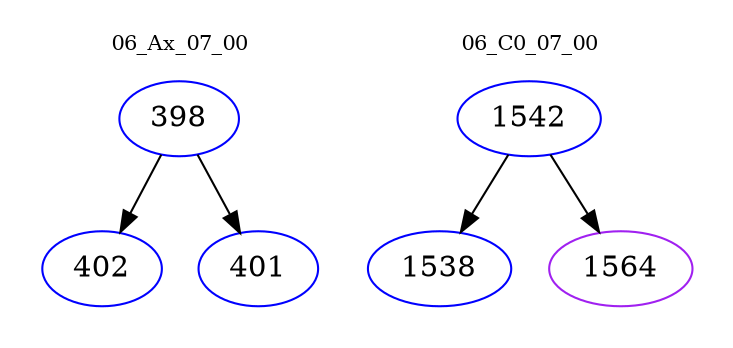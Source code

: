 digraph{
subgraph cluster_0 {
color = white
label = "06_Ax_07_00";
fontsize=10;
T0_398 [label="398", color="blue"]
T0_398 -> T0_402 [color="black"]
T0_402 [label="402", color="blue"]
T0_398 -> T0_401 [color="black"]
T0_401 [label="401", color="blue"]
}
subgraph cluster_1 {
color = white
label = "06_C0_07_00";
fontsize=10;
T1_1542 [label="1542", color="blue"]
T1_1542 -> T1_1538 [color="black"]
T1_1538 [label="1538", color="blue"]
T1_1542 -> T1_1564 [color="black"]
T1_1564 [label="1564", color="purple"]
}
}
